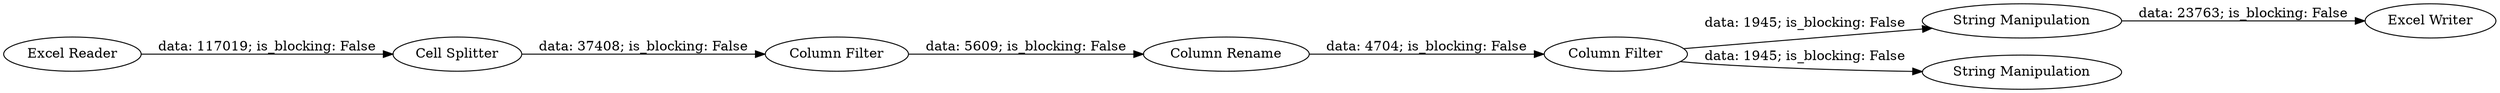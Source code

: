 digraph {
	"8371514745878027874_8" [label="String Manipulation"]
	"8371514745878027874_11" [label="Column Rename"]
	"8371514745878027874_6" [label="Column Filter"]
	"8371514745878027874_3" [label="Excel Writer"]
	"8371514745878027874_12" [label="Column Filter"]
	"8371514745878027874_9" [label="Excel Reader"]
	"8371514745878027874_13" [label="Cell Splitter"]
	"8371514745878027874_7" [label="String Manipulation"]
	"8371514745878027874_6" -> "8371514745878027874_7" [label="data: 1945; is_blocking: False"]
	"8371514745878027874_9" -> "8371514745878027874_13" [label="data: 117019; is_blocking: False"]
	"8371514745878027874_13" -> "8371514745878027874_12" [label="data: 37408; is_blocking: False"]
	"8371514745878027874_8" -> "8371514745878027874_3" [label="data: 23763; is_blocking: False"]
	"8371514745878027874_12" -> "8371514745878027874_11" [label="data: 5609; is_blocking: False"]
	"8371514745878027874_6" -> "8371514745878027874_8" [label="data: 1945; is_blocking: False"]
	"8371514745878027874_11" -> "8371514745878027874_6" [label="data: 4704; is_blocking: False"]
	rankdir=LR
}
